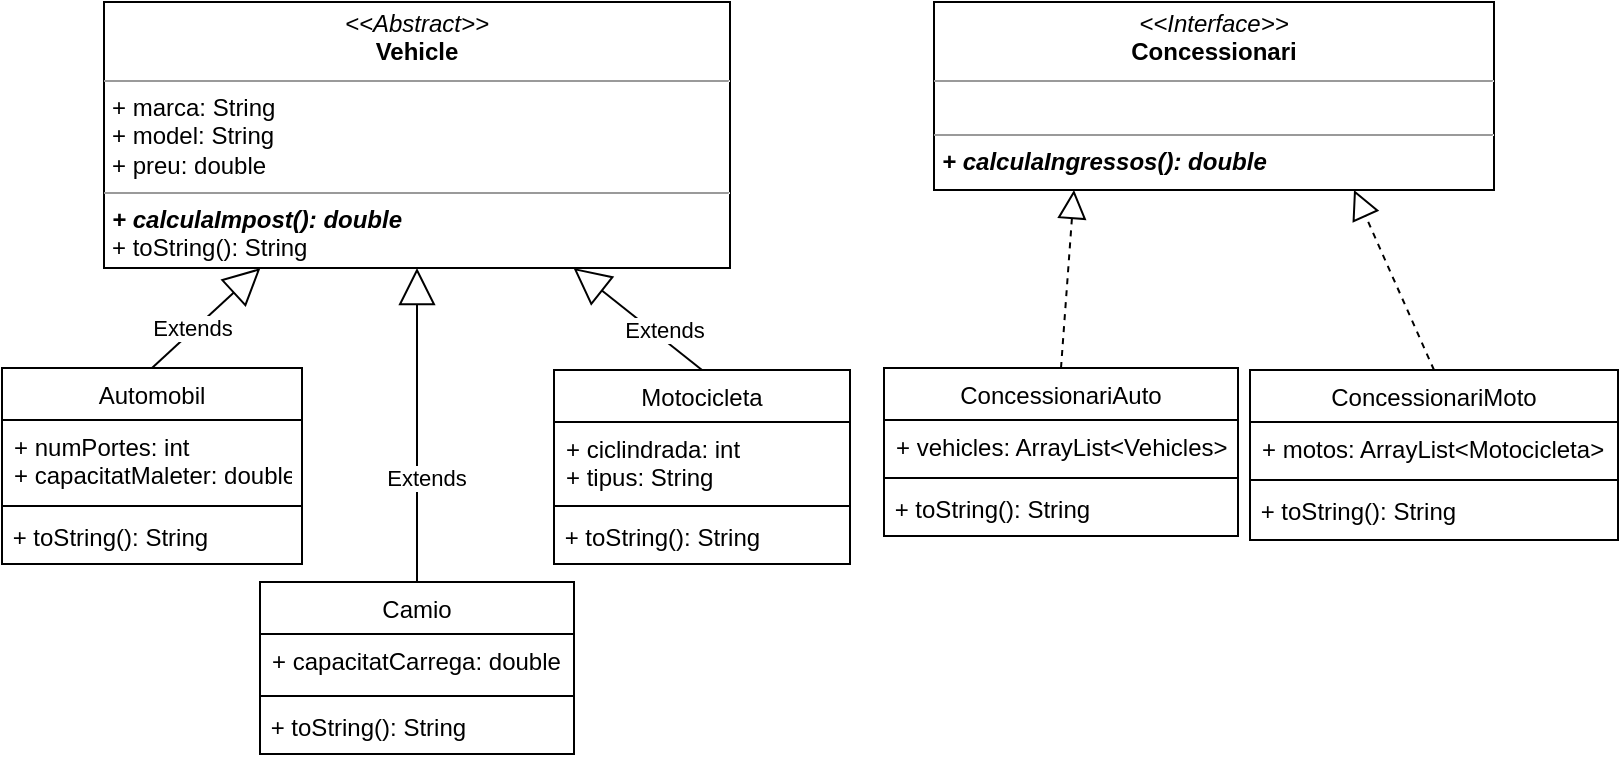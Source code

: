 <mxfile version="22.1.16" type="device">
  <diagram id="C5RBs43oDa-KdzZeNtuy" name="Page-1">
    <mxGraphModel dx="864" dy="508" grid="0" gridSize="10" guides="1" tooltips="1" connect="1" arrows="1" fold="1" page="1" pageScale="1" pageWidth="827" pageHeight="1169" math="0" shadow="0">
      <root>
        <mxCell id="WIyWlLk6GJQsqaUBKTNV-0" />
        <mxCell id="WIyWlLk6GJQsqaUBKTNV-1" parent="WIyWlLk6GJQsqaUBKTNV-0" />
        <mxCell id="86FwZAQYS3h-tKqfAoDZ-1" value="Extends" style="endArrow=block;endSize=16;endFill=0;html=1;rounded=0;entryX=0.25;entryY=1;entryDx=0;entryDy=0;exitX=0.5;exitY=0;exitDx=0;exitDy=0;" parent="WIyWlLk6GJQsqaUBKTNV-1" source="zkfFHV4jXpPFQw0GAbJ--6" target="86FwZAQYS3h-tKqfAoDZ-44" edge="1">
          <mxGeometry x="-0.221" y="1" width="160" relative="1" as="geometry">
            <mxPoint x="259.25" y="671" as="sourcePoint" />
            <mxPoint x="393.25" y="570" as="targetPoint" />
            <mxPoint as="offset" />
          </mxGeometry>
        </mxCell>
        <mxCell id="86FwZAQYS3h-tKqfAoDZ-5" value="Motocicleta" style="swimlane;fontStyle=0;align=center;verticalAlign=top;childLayout=stackLayout;horizontal=1;startSize=26;horizontalStack=0;resizeParent=1;resizeLast=0;collapsible=1;marginBottom=0;rounded=0;shadow=0;strokeWidth=1;" parent="WIyWlLk6GJQsqaUBKTNV-1" vertex="1">
          <mxGeometry x="288" y="261" width="148" height="97" as="geometry">
            <mxRectangle x="130" y="380" width="160" height="26" as="alternateBounds" />
          </mxGeometry>
        </mxCell>
        <mxCell id="86FwZAQYS3h-tKqfAoDZ-6" value="+ ciclindrada: int&#xa;+ tipus: String" style="text;align=left;verticalAlign=top;spacingLeft=4;spacingRight=4;overflow=hidden;rotatable=0;points=[[0,0.5],[1,0.5]];portConstraint=eastwest;" parent="86FwZAQYS3h-tKqfAoDZ-5" vertex="1">
          <mxGeometry y="26" width="148" height="39" as="geometry" />
        </mxCell>
        <mxCell id="86FwZAQYS3h-tKqfAoDZ-7" value="" style="line;html=1;strokeWidth=1;align=left;verticalAlign=middle;spacingTop=-1;spacingLeft=3;spacingRight=3;rotatable=0;labelPosition=right;points=[];portConstraint=eastwest;" parent="86FwZAQYS3h-tKqfAoDZ-5" vertex="1">
          <mxGeometry y="65" width="148" height="6" as="geometry" />
        </mxCell>
        <mxCell id="V21flKf6waBubNrhIwYf-3" value="&amp;nbsp;+ toString(): String" style="text;html=1;align=left;verticalAlign=middle;resizable=0;points=[];autosize=1;strokeColor=none;fillColor=none;" vertex="1" parent="86FwZAQYS3h-tKqfAoDZ-5">
          <mxGeometry y="71" width="148" height="26" as="geometry" />
        </mxCell>
        <mxCell id="86FwZAQYS3h-tKqfAoDZ-18" value="Extends" style="endArrow=block;endSize=16;endFill=0;html=1;rounded=0;exitX=0.5;exitY=0;exitDx=0;exitDy=0;entryX=0.75;entryY=1;entryDx=0;entryDy=0;" parent="WIyWlLk6GJQsqaUBKTNV-1" source="86FwZAQYS3h-tKqfAoDZ-5" target="86FwZAQYS3h-tKqfAoDZ-44" edge="1">
          <mxGeometry x="-0.336" y="-4" width="160" relative="1" as="geometry">
            <mxPoint x="152" y="526" as="sourcePoint" />
            <mxPoint x="472" y="563" as="targetPoint" />
            <mxPoint as="offset" />
          </mxGeometry>
        </mxCell>
        <mxCell id="86FwZAQYS3h-tKqfAoDZ-44" value="&lt;p style=&quot;margin:0px;margin-top:4px;text-align:center;&quot;&gt;&lt;i&gt;&amp;lt;&amp;lt;Abstract&amp;gt;&amp;gt;&lt;/i&gt;&lt;br&gt;&lt;b&gt;Vehicle&lt;/b&gt;&lt;/p&gt;&lt;hr size=&quot;1&quot;&gt;&lt;p style=&quot;margin:0px;margin-left:4px;&quot;&gt;+ marca: String&lt;br&gt;+ model: String&lt;/p&gt;&lt;p style=&quot;margin:0px;margin-left:4px;&quot;&gt;+ preu: double&lt;/p&gt;&lt;hr size=&quot;1&quot;&gt;&lt;p style=&quot;margin:0px;margin-left:4px;&quot;&gt;&lt;i&gt;&lt;b&gt;+ calculaImpost(): double&lt;/b&gt;&lt;/i&gt;&lt;/p&gt;&lt;p style=&quot;margin:0px;margin-left:4px;&quot;&gt;+ toString(): String&lt;/p&gt;" style="verticalAlign=top;align=left;overflow=fill;fontSize=12;fontFamily=Helvetica;html=1;whiteSpace=wrap;" parent="WIyWlLk6GJQsqaUBKTNV-1" vertex="1">
          <mxGeometry x="63" y="77" width="313" height="133" as="geometry" />
        </mxCell>
        <mxCell id="86FwZAQYS3h-tKqfAoDZ-46" value="&lt;p style=&quot;margin:0px;margin-top:4px;text-align:center;&quot;&gt;&lt;i&gt;&amp;lt;&amp;lt;Interface&amp;gt;&amp;gt;&lt;/i&gt;&lt;br&gt;&lt;b&gt;Concessionari&lt;/b&gt;&lt;/p&gt;&lt;hr size=&quot;1&quot;&gt;&lt;p style=&quot;margin:0px;margin-left:4px;&quot;&gt;&lt;br&gt;&lt;/p&gt;&lt;hr size=&quot;1&quot;&gt;&lt;p style=&quot;margin:0px;margin-left:4px;&quot;&gt;&lt;i style=&quot;border-color: var(--border-color);&quot;&gt;&lt;b style=&quot;border-color: var(--border-color);&quot;&gt;+ calculaIngressos(): double&lt;/b&gt;&lt;/i&gt;&lt;/p&gt;" style="verticalAlign=top;align=left;overflow=fill;fontSize=12;fontFamily=Helvetica;html=1;whiteSpace=wrap;" parent="WIyWlLk6GJQsqaUBKTNV-1" vertex="1">
          <mxGeometry x="478" y="77" width="280" height="94" as="geometry" />
        </mxCell>
        <mxCell id="zkfFHV4jXpPFQw0GAbJ--6" value="Automobil" style="swimlane;fontStyle=0;align=center;verticalAlign=top;childLayout=stackLayout;horizontal=1;startSize=26;horizontalStack=0;resizeParent=1;resizeLast=0;collapsible=1;marginBottom=0;rounded=0;shadow=0;strokeWidth=1;" parent="WIyWlLk6GJQsqaUBKTNV-1" vertex="1">
          <mxGeometry x="12" y="260" width="150" height="98" as="geometry">
            <mxRectangle x="130" y="380" width="160" height="26" as="alternateBounds" />
          </mxGeometry>
        </mxCell>
        <mxCell id="zkfFHV4jXpPFQw0GAbJ--7" value="+ numPortes: int&#xa;+ capacitatMaleter: double" style="text;align=left;verticalAlign=top;spacingLeft=4;spacingRight=4;overflow=hidden;rotatable=0;points=[[0,0.5],[1,0.5]];portConstraint=eastwest;" parent="zkfFHV4jXpPFQw0GAbJ--6" vertex="1">
          <mxGeometry y="26" width="150" height="40" as="geometry" />
        </mxCell>
        <mxCell id="zkfFHV4jXpPFQw0GAbJ--9" value="" style="line;html=1;strokeWidth=1;align=left;verticalAlign=middle;spacingTop=-1;spacingLeft=3;spacingRight=3;rotatable=0;labelPosition=right;points=[];portConstraint=eastwest;" parent="zkfFHV4jXpPFQw0GAbJ--6" vertex="1">
          <mxGeometry y="66" width="150" height="6" as="geometry" />
        </mxCell>
        <mxCell id="V21flKf6waBubNrhIwYf-0" value="&amp;nbsp;+ toString(): String" style="text;html=1;align=left;verticalAlign=middle;resizable=0;points=[];autosize=1;strokeColor=none;fillColor=none;" vertex="1" parent="zkfFHV4jXpPFQw0GAbJ--6">
          <mxGeometry y="72" width="150" height="26" as="geometry" />
        </mxCell>
        <mxCell id="bvmOk3qDwSl6TVnSMoPc-3" value="ConcessionariMoto" style="swimlane;fontStyle=0;align=center;verticalAlign=top;childLayout=stackLayout;horizontal=1;startSize=26;horizontalStack=0;resizeParent=1;resizeLast=0;collapsible=1;marginBottom=0;rounded=0;shadow=0;strokeWidth=1;" parent="WIyWlLk6GJQsqaUBKTNV-1" vertex="1">
          <mxGeometry x="636" y="261" width="184" height="85" as="geometry">
            <mxRectangle x="130" y="380" width="160" height="26" as="alternateBounds" />
          </mxGeometry>
        </mxCell>
        <mxCell id="bvmOk3qDwSl6TVnSMoPc-4" value="+ motos: ArrayList&lt;Motocicleta&gt;" style="text;align=left;verticalAlign=top;spacingLeft=4;spacingRight=4;overflow=hidden;rotatable=0;points=[[0,0.5],[1,0.5]];portConstraint=eastwest;" parent="bvmOk3qDwSl6TVnSMoPc-3" vertex="1">
          <mxGeometry y="26" width="184" height="26" as="geometry" />
        </mxCell>
        <mxCell id="bvmOk3qDwSl6TVnSMoPc-5" value="" style="line;html=1;strokeWidth=1;align=left;verticalAlign=middle;spacingTop=-1;spacingLeft=3;spacingRight=3;rotatable=0;labelPosition=right;points=[];portConstraint=eastwest;" parent="bvmOk3qDwSl6TVnSMoPc-3" vertex="1">
          <mxGeometry y="52" width="184" height="6" as="geometry" />
        </mxCell>
        <mxCell id="V21flKf6waBubNrhIwYf-5" value="&amp;nbsp;+ toString(): String" style="text;html=1;align=left;verticalAlign=middle;resizable=0;points=[];autosize=1;strokeColor=none;fillColor=none;" vertex="1" parent="bvmOk3qDwSl6TVnSMoPc-3">
          <mxGeometry y="58" width="184" height="26" as="geometry" />
        </mxCell>
        <mxCell id="bvmOk3qDwSl6TVnSMoPc-6" value="" style="endArrow=block;dashed=1;endFill=0;endSize=12;html=1;rounded=0;entryX=0.25;entryY=1;entryDx=0;entryDy=0;exitX=0.5;exitY=0;exitDx=0;exitDy=0;" parent="WIyWlLk6GJQsqaUBKTNV-1" source="bvmOk3qDwSl6TVnSMoPc-8" target="86FwZAQYS3h-tKqfAoDZ-46" edge="1">
          <mxGeometry width="160" relative="1" as="geometry">
            <mxPoint x="558" y="243" as="sourcePoint" />
            <mxPoint x="492" y="473" as="targetPoint" />
          </mxGeometry>
        </mxCell>
        <mxCell id="bvmOk3qDwSl6TVnSMoPc-7" value="" style="endArrow=block;dashed=1;endFill=0;endSize=12;html=1;rounded=0;exitX=0.5;exitY=0;exitDx=0;exitDy=0;entryX=0.75;entryY=1;entryDx=0;entryDy=0;" parent="WIyWlLk6GJQsqaUBKTNV-1" source="bvmOk3qDwSl6TVnSMoPc-3" target="86FwZAQYS3h-tKqfAoDZ-46" edge="1">
          <mxGeometry width="160" relative="1" as="geometry">
            <mxPoint x="264" y="588" as="sourcePoint" />
            <mxPoint x="622" y="179" as="targetPoint" />
          </mxGeometry>
        </mxCell>
        <mxCell id="bvmOk3qDwSl6TVnSMoPc-8" value="ConcessionariAuto" style="swimlane;fontStyle=0;align=center;verticalAlign=top;childLayout=stackLayout;horizontal=1;startSize=26;horizontalStack=0;resizeParent=1;resizeLast=0;collapsible=1;marginBottom=0;rounded=0;shadow=0;strokeWidth=1;" parent="WIyWlLk6GJQsqaUBKTNV-1" vertex="1">
          <mxGeometry x="453" y="260" width="177" height="84" as="geometry">
            <mxRectangle x="130" y="380" width="160" height="26" as="alternateBounds" />
          </mxGeometry>
        </mxCell>
        <mxCell id="bvmOk3qDwSl6TVnSMoPc-9" value="+ vehicles: ArrayList&lt;Vehicles&gt;" style="text;align=left;verticalAlign=top;spacingLeft=4;spacingRight=4;overflow=hidden;rotatable=0;points=[[0,0.5],[1,0.5]];portConstraint=eastwest;" parent="bvmOk3qDwSl6TVnSMoPc-8" vertex="1">
          <mxGeometry y="26" width="177" height="26" as="geometry" />
        </mxCell>
        <mxCell id="bvmOk3qDwSl6TVnSMoPc-10" value="" style="line;html=1;strokeWidth=1;align=left;verticalAlign=middle;spacingTop=-1;spacingLeft=3;spacingRight=3;rotatable=0;labelPosition=right;points=[];portConstraint=eastwest;" parent="bvmOk3qDwSl6TVnSMoPc-8" vertex="1">
          <mxGeometry y="52" width="177" height="6" as="geometry" />
        </mxCell>
        <mxCell id="V21flKf6waBubNrhIwYf-4" value="&amp;nbsp;+ toString(): String" style="text;html=1;align=left;verticalAlign=middle;resizable=0;points=[];autosize=1;strokeColor=none;fillColor=none;" vertex="1" parent="bvmOk3qDwSl6TVnSMoPc-8">
          <mxGeometry y="58" width="177" height="26" as="geometry" />
        </mxCell>
        <mxCell id="KYN_OTVERr2BlwnntW0a-0" value="Camio" style="swimlane;fontStyle=0;align=center;verticalAlign=top;childLayout=stackLayout;horizontal=1;startSize=26;horizontalStack=0;resizeParent=1;resizeLast=0;collapsible=1;marginBottom=0;rounded=0;shadow=0;strokeWidth=1;" parent="WIyWlLk6GJQsqaUBKTNV-1" vertex="1">
          <mxGeometry x="141" y="367" width="157" height="86" as="geometry">
            <mxRectangle x="130" y="380" width="160" height="26" as="alternateBounds" />
          </mxGeometry>
        </mxCell>
        <mxCell id="KYN_OTVERr2BlwnntW0a-1" value="+ capacitatCarrega: double" style="text;align=left;verticalAlign=top;spacingLeft=4;spacingRight=4;overflow=hidden;rotatable=0;points=[[0,0.5],[1,0.5]];portConstraint=eastwest;" parent="KYN_OTVERr2BlwnntW0a-0" vertex="1">
          <mxGeometry y="26" width="157" height="28" as="geometry" />
        </mxCell>
        <mxCell id="KYN_OTVERr2BlwnntW0a-2" value="" style="line;html=1;strokeWidth=1;align=left;verticalAlign=middle;spacingTop=-1;spacingLeft=3;spacingRight=3;rotatable=0;labelPosition=right;points=[];portConstraint=eastwest;" parent="KYN_OTVERr2BlwnntW0a-0" vertex="1">
          <mxGeometry y="54" width="157" height="6" as="geometry" />
        </mxCell>
        <mxCell id="V21flKf6waBubNrhIwYf-2" value="&amp;nbsp;+ toString(): String" style="text;html=1;align=left;verticalAlign=middle;resizable=0;points=[];autosize=1;strokeColor=none;fillColor=none;" vertex="1" parent="KYN_OTVERr2BlwnntW0a-0">
          <mxGeometry y="60" width="157" height="26" as="geometry" />
        </mxCell>
        <mxCell id="KYN_OTVERr2BlwnntW0a-3" value="Extends" style="endArrow=block;endSize=16;endFill=0;html=1;rounded=0;exitX=0.5;exitY=0;exitDx=0;exitDy=0;entryX=0.5;entryY=1;entryDx=0;entryDy=0;" parent="WIyWlLk6GJQsqaUBKTNV-1" source="KYN_OTVERr2BlwnntW0a-0" target="86FwZAQYS3h-tKqfAoDZ-44" edge="1">
          <mxGeometry x="-0.336" y="-4" width="160" relative="1" as="geometry">
            <mxPoint x="233" y="362" as="sourcePoint" />
            <mxPoint x="230" y="211" as="targetPoint" />
            <mxPoint as="offset" />
          </mxGeometry>
        </mxCell>
      </root>
    </mxGraphModel>
  </diagram>
</mxfile>
